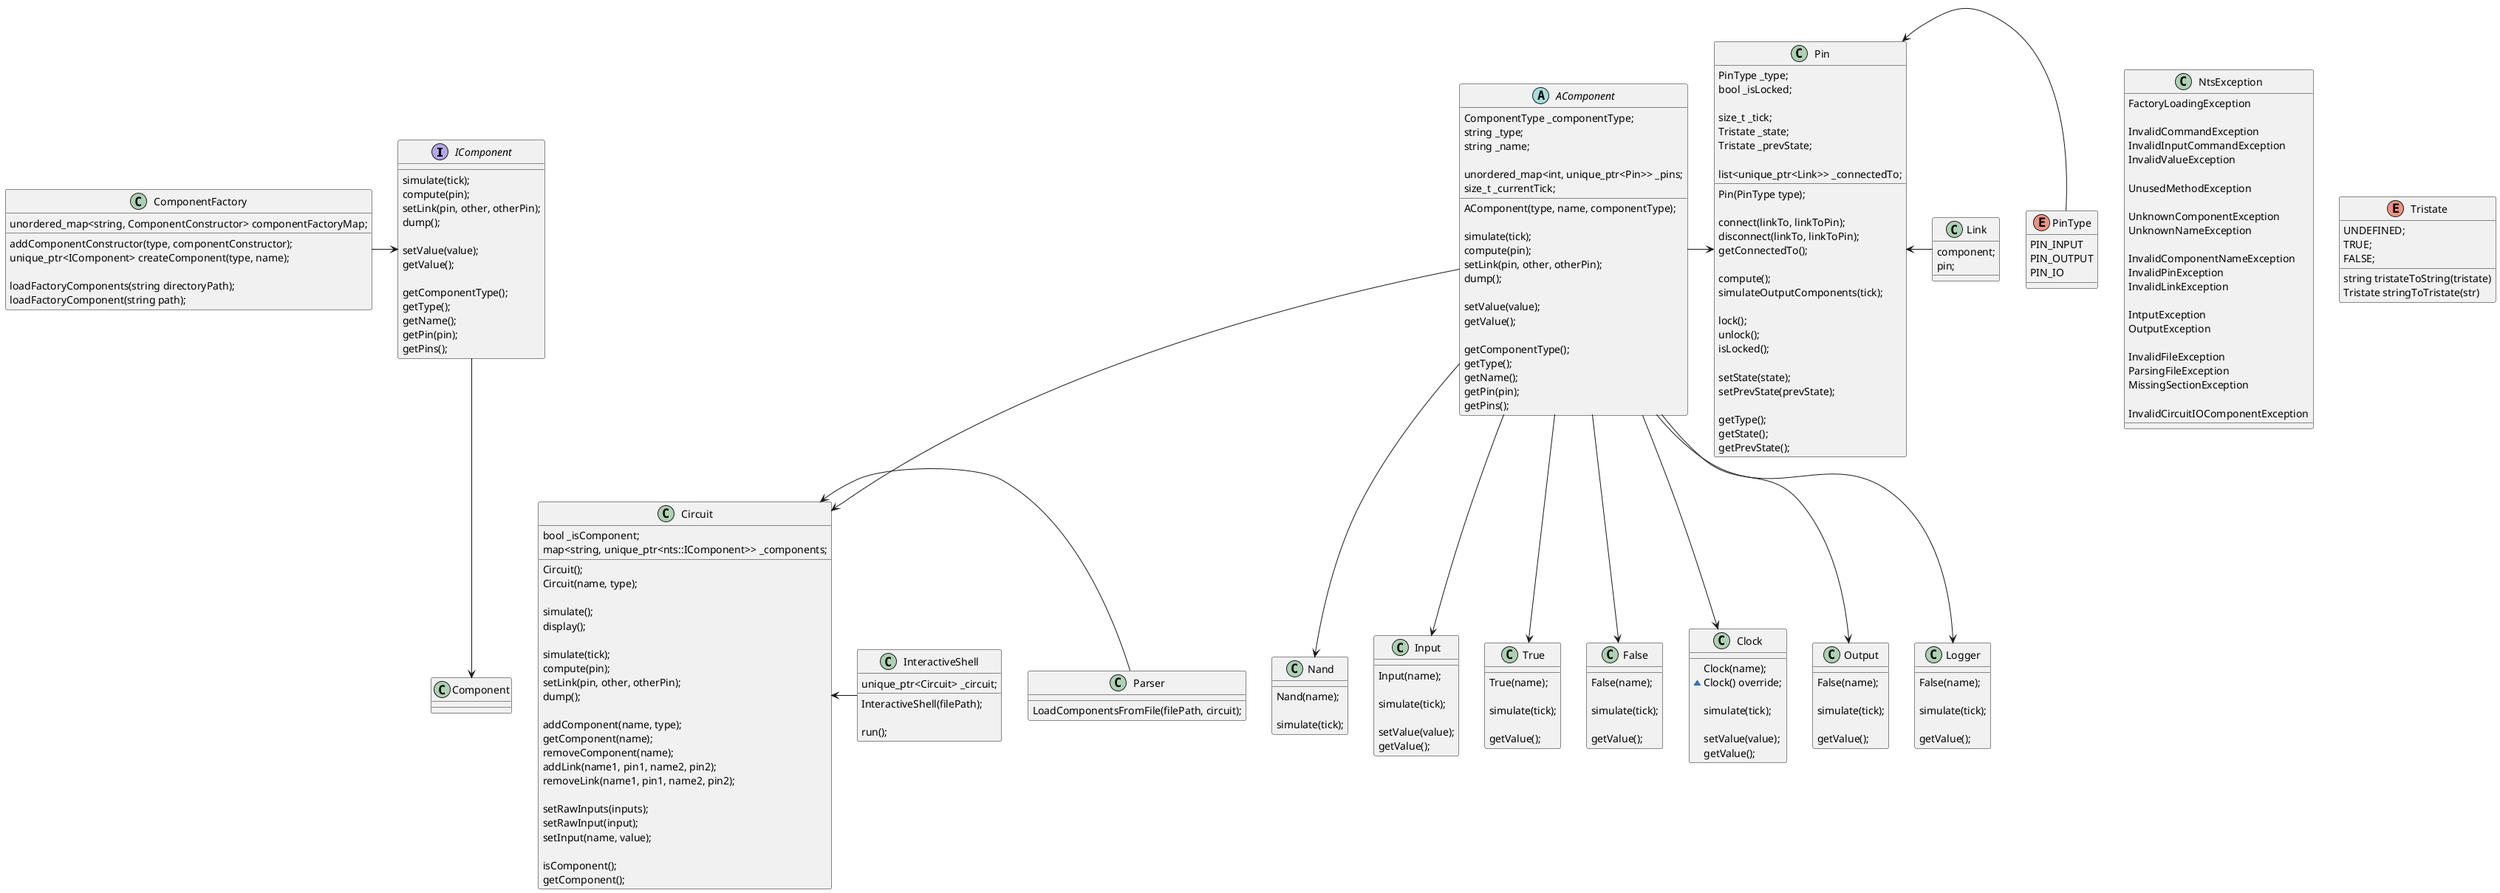 @startuml Components

interface IComponent
{
    simulate(tick);
    compute(pin);
    setLink(pin, other, otherPin);
    dump();

    setValue(value);
    getValue();

    getComponentType();
    getType();
    getName();
    getPin(pin);
    getPins();
}

ComponentFactory -> IComponent
class ComponentFactory
{
    unordered_map<string, ComponentConstructor> componentFactoryMap;

    addComponentConstructor(type, componentConstructor);
    unique_ptr<IComponent> createComponent(type, name);

    loadFactoryComponents(string directoryPath);
    loadFactoryComponent(string path);
}

IComponent --> Component
abstract AComponent
{
    AComponent(type, name, componentType);

    simulate(tick);
    compute(pin);
    setLink(pin, other, otherPin);
    dump();

    setValue(value);
    getValue();

    getComponentType();
    getType();
    getName();
    getPin(pin);
    getPins();

    ComponentType _componentType;
    string _type;
    string _name;

    unordered_map<int, unique_ptr<Pin>> _pins;
    size_t _currentTick;
}

AComponent --> Circuit
class Circuit
{
    Circuit();
    Circuit(name, type);

    simulate();
    display();

    simulate(tick);
    compute(pin);
    setLink(pin, other, otherPin);
    dump();

    addComponent(name, type);
    getComponent(name);
    removeComponent(name);
    addLink(name1, pin1, name2, pin2);
    removeLink(name1, pin1, name2, pin2);

    setRawInputs(inputs);
    setRawInput(input);
    setInput(name, value);

    isComponent();
    getComponent();

    bool _isComponent;
    map<string, unique_ptr<nts::IComponent>> _components;
}
Circuit <- Parser
class Parser
{
    LoadComponentsFromFile(filePath, circuit);
}
Circuit <- InteractiveShell
class InteractiveShell
{
    InteractiveShell(filePath);

    run();

    unique_ptr<Circuit> _circuit;
}

AComponent --> Nand
class Nand
{
    Nand(name);

    simulate(tick);
}

AComponent --> Input
AComponent --> True
AComponent --> False
AComponent --> Clock
AComponent --> Output
AComponent --> Logger
class Input
{
    Input(name);

    simulate(tick);

    setValue(value);
    getValue();
}
class Clock
{
    Clock(name);
    ~Clock() override;

    simulate(tick);

    setValue(value);
    getValue();
}
class True
{
    True(name);

    simulate(tick);

    getValue();
}
class False
{
    False(name);

    simulate(tick);

    getValue();
}
class Output
{
    False(name);

    simulate(tick);

    getValue();
}
class Logger
{
    False(name);

    simulate(tick);

    getValue();
}

Pin <- PinType
enum PinType
{
    PIN_INPUT
    PIN_OUTPUT
    PIN_IO
}
Pin <- Link
class Link
{
    component;
    pin;
}

AComponent -> Pin
class Pin
{
    Pin(PinType type);

    connect(linkTo, linkToPin);
    disconnect(linkTo, linkToPin);
    getConnectedTo();

    compute();
    simulateOutputComponents(tick);

    lock();
    unlock();
    isLocked();
    
    setState(state);
    setPrevState(prevState);

    getType();
    getState();
    getPrevState();

    PinType _type;
    bool _isLocked;

    size_t _tick;
    Tristate _state;
    Tristate _prevState;

    list<unique_ptr<Link>> _connectedTo;
}

class NtsException
{
    FactoryLoadingException

    InvalidCommandException
    InvalidInputCommandException
    InvalidValueException

    UnusedMethodException

    UnknownComponentException
    UnknownNameException

    InvalidComponentNameException
    InvalidPinException
    InvalidLinkException

    IntputException
    OutputException

    InvalidFileException
    ParsingFileException
    MissingSectionException

    InvalidCircuitIOComponentException
}

enum Tristate
{
    UNDEFINED;
    TRUE;
    FALSE;

    string tristateToString(tristate)
    Tristate stringToTristate(str)
}

@enduml